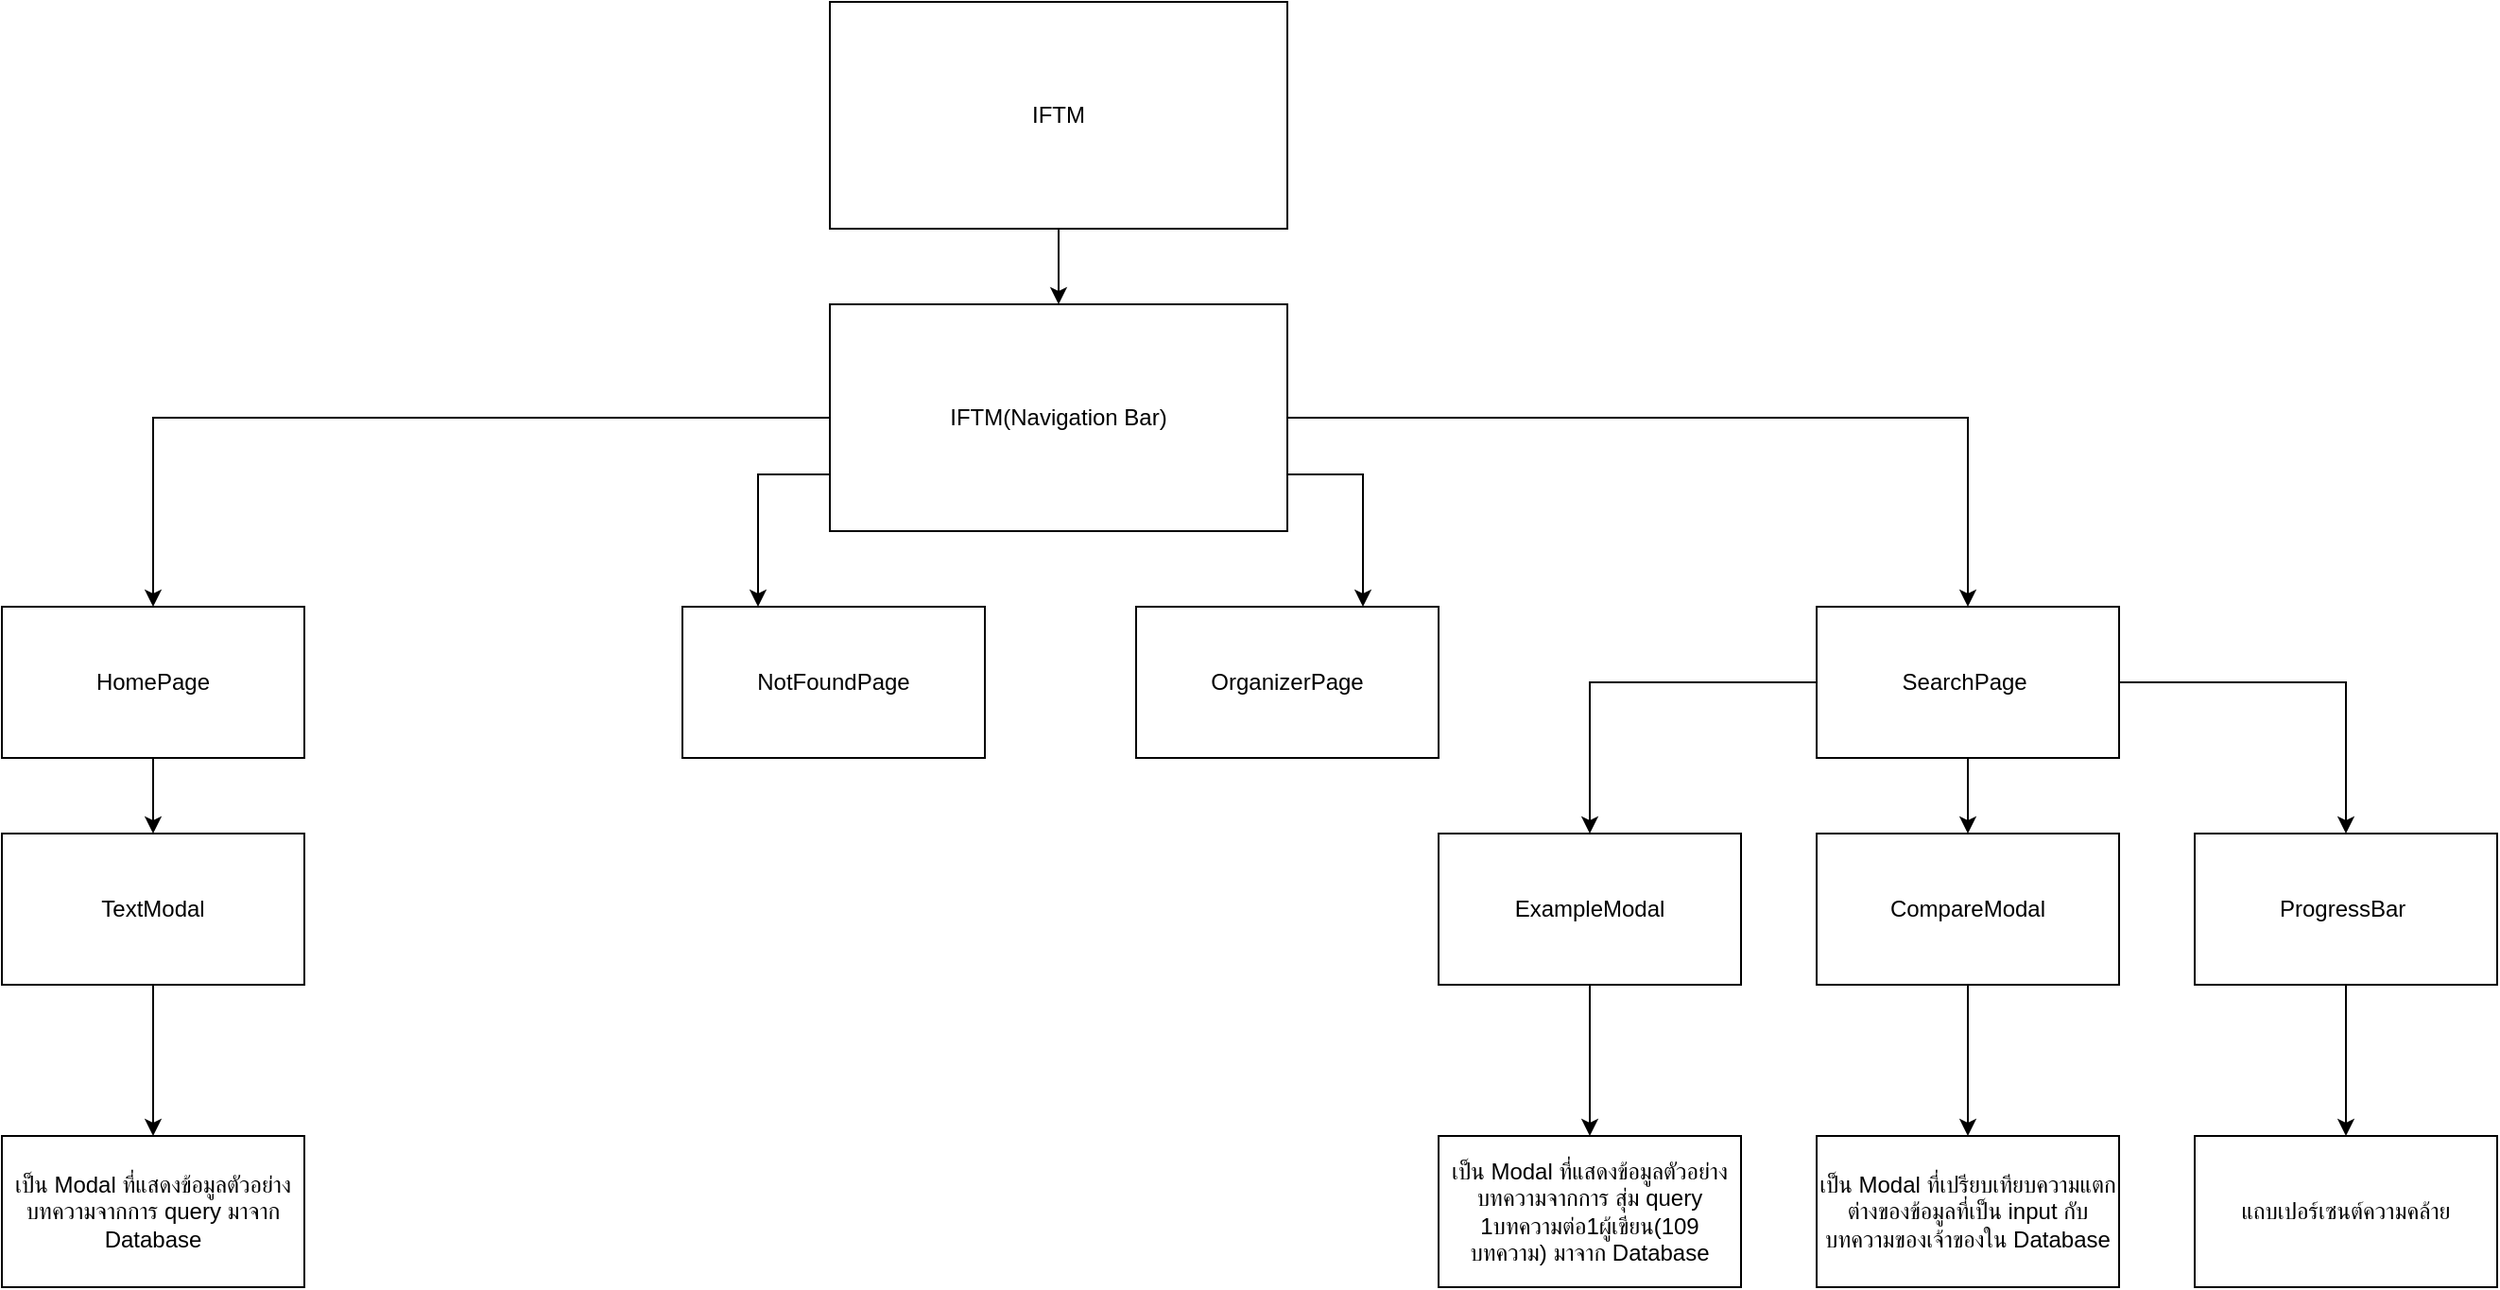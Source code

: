 <mxfile version="21.2.1" type="github">
  <diagram name="Page-1" id="oBdG1NOTMiQTZoEPVMs9">
    <mxGraphModel dx="2600" dy="2068" grid="1" gridSize="10" guides="1" tooltips="1" connect="1" arrows="1" fold="1" page="1" pageScale="1" pageWidth="850" pageHeight="1100" math="0" shadow="0">
      <root>
        <mxCell id="0" />
        <mxCell id="1" parent="0" />
        <mxCell id="fg0VpM2u-jpraNNpqIeJ-7" style="edgeStyle=orthogonalEdgeStyle;rounded=0;orthogonalLoop=1;jettySize=auto;html=1;entryX=0.5;entryY=0;entryDx=0;entryDy=0;" edge="1" parent="1" source="fg0VpM2u-jpraNNpqIeJ-1" target="fg0VpM2u-jpraNNpqIeJ-2">
          <mxGeometry relative="1" as="geometry" />
        </mxCell>
        <mxCell id="fg0VpM2u-jpraNNpqIeJ-8" style="edgeStyle=orthogonalEdgeStyle;rounded=0;orthogonalLoop=1;jettySize=auto;html=1;entryX=0.25;entryY=0;entryDx=0;entryDy=0;" edge="1" parent="1" source="fg0VpM2u-jpraNNpqIeJ-1" target="fg0VpM2u-jpraNNpqIeJ-3">
          <mxGeometry relative="1" as="geometry">
            <Array as="points">
              <mxPoint x="280" y="210" />
            </Array>
          </mxGeometry>
        </mxCell>
        <mxCell id="fg0VpM2u-jpraNNpqIeJ-9" style="edgeStyle=orthogonalEdgeStyle;rounded=0;orthogonalLoop=1;jettySize=auto;html=1;" edge="1" parent="1" source="fg0VpM2u-jpraNNpqIeJ-1" target="fg0VpM2u-jpraNNpqIeJ-5">
          <mxGeometry relative="1" as="geometry" />
        </mxCell>
        <mxCell id="fg0VpM2u-jpraNNpqIeJ-10" style="edgeStyle=orthogonalEdgeStyle;rounded=0;orthogonalLoop=1;jettySize=auto;html=1;exitX=1;exitY=0.75;exitDx=0;exitDy=0;entryX=0.75;entryY=0;entryDx=0;entryDy=0;" edge="1" parent="1" source="fg0VpM2u-jpraNNpqIeJ-1" target="fg0VpM2u-jpraNNpqIeJ-4">
          <mxGeometry relative="1" as="geometry" />
        </mxCell>
        <mxCell id="fg0VpM2u-jpraNNpqIeJ-1" value="IFTM(Navigation Bar)" style="rounded=0;whiteSpace=wrap;html=1;" vertex="1" parent="1">
          <mxGeometry x="318" y="120" width="242" height="120" as="geometry" />
        </mxCell>
        <mxCell id="fg0VpM2u-jpraNNpqIeJ-17" style="edgeStyle=orthogonalEdgeStyle;rounded=0;orthogonalLoop=1;jettySize=auto;html=1;entryX=0.5;entryY=0;entryDx=0;entryDy=0;" edge="1" parent="1" source="fg0VpM2u-jpraNNpqIeJ-2" target="fg0VpM2u-jpraNNpqIeJ-12">
          <mxGeometry relative="1" as="geometry" />
        </mxCell>
        <mxCell id="fg0VpM2u-jpraNNpqIeJ-2" value="HomePage" style="rounded=0;whiteSpace=wrap;html=1;" vertex="1" parent="1">
          <mxGeometry x="-120" y="280" width="160" height="80" as="geometry" />
        </mxCell>
        <mxCell id="fg0VpM2u-jpraNNpqIeJ-3" value="NotFoundPage" style="rounded=0;whiteSpace=wrap;html=1;" vertex="1" parent="1">
          <mxGeometry x="240" y="280" width="160" height="80" as="geometry" />
        </mxCell>
        <mxCell id="fg0VpM2u-jpraNNpqIeJ-4" value="OrganizerPage" style="rounded=0;whiteSpace=wrap;html=1;" vertex="1" parent="1">
          <mxGeometry x="480" y="280" width="160" height="80" as="geometry" />
        </mxCell>
        <mxCell id="fg0VpM2u-jpraNNpqIeJ-25" style="edgeStyle=orthogonalEdgeStyle;rounded=0;orthogonalLoop=1;jettySize=auto;html=1;entryX=0.5;entryY=0;entryDx=0;entryDy=0;" edge="1" parent="1" source="fg0VpM2u-jpraNNpqIeJ-5" target="fg0VpM2u-jpraNNpqIeJ-21">
          <mxGeometry relative="1" as="geometry" />
        </mxCell>
        <mxCell id="fg0VpM2u-jpraNNpqIeJ-26" style="edgeStyle=orthogonalEdgeStyle;rounded=0;orthogonalLoop=1;jettySize=auto;html=1;entryX=0.5;entryY=0;entryDx=0;entryDy=0;" edge="1" parent="1" source="fg0VpM2u-jpraNNpqIeJ-5" target="fg0VpM2u-jpraNNpqIeJ-23">
          <mxGeometry relative="1" as="geometry" />
        </mxCell>
        <mxCell id="fg0VpM2u-jpraNNpqIeJ-27" style="edgeStyle=orthogonalEdgeStyle;rounded=0;orthogonalLoop=1;jettySize=auto;html=1;entryX=0.5;entryY=0;entryDx=0;entryDy=0;" edge="1" parent="1" source="fg0VpM2u-jpraNNpqIeJ-5" target="fg0VpM2u-jpraNNpqIeJ-22">
          <mxGeometry relative="1" as="geometry" />
        </mxCell>
        <mxCell id="fg0VpM2u-jpraNNpqIeJ-5" value="SearchPage&amp;nbsp;" style="rounded=0;whiteSpace=wrap;html=1;" vertex="1" parent="1">
          <mxGeometry x="840" y="280" width="160" height="80" as="geometry" />
        </mxCell>
        <mxCell id="fg0VpM2u-jpraNNpqIeJ-20" style="edgeStyle=orthogonalEdgeStyle;rounded=0;orthogonalLoop=1;jettySize=auto;html=1;entryX=0.5;entryY=0;entryDx=0;entryDy=0;endArrow=classic;endFill=1;" edge="1" parent="1" source="fg0VpM2u-jpraNNpqIeJ-12" target="fg0VpM2u-jpraNNpqIeJ-19">
          <mxGeometry relative="1" as="geometry" />
        </mxCell>
        <mxCell id="fg0VpM2u-jpraNNpqIeJ-12" value="TextModal" style="rounded=0;whiteSpace=wrap;html=1;" vertex="1" parent="1">
          <mxGeometry x="-120" y="400" width="160" height="80" as="geometry" />
        </mxCell>
        <mxCell id="fg0VpM2u-jpraNNpqIeJ-16" style="edgeStyle=orthogonalEdgeStyle;rounded=0;orthogonalLoop=1;jettySize=auto;html=1;" edge="1" parent="1" source="fg0VpM2u-jpraNNpqIeJ-15" target="fg0VpM2u-jpraNNpqIeJ-1">
          <mxGeometry relative="1" as="geometry" />
        </mxCell>
        <mxCell id="fg0VpM2u-jpraNNpqIeJ-15" value="IFTM" style="rounded=0;whiteSpace=wrap;html=1;" vertex="1" parent="1">
          <mxGeometry x="318" y="-40" width="242" height="120" as="geometry" />
        </mxCell>
        <mxCell id="fg0VpM2u-jpraNNpqIeJ-19" value="เป็น Modal ที่แสดงข้อมูลตัวอย่างบทความจากการ query มาจาก Database" style="rounded=0;whiteSpace=wrap;html=1;" vertex="1" parent="1">
          <mxGeometry x="-120" y="560" width="160" height="80" as="geometry" />
        </mxCell>
        <mxCell id="fg0VpM2u-jpraNNpqIeJ-31" style="edgeStyle=orthogonalEdgeStyle;rounded=0;orthogonalLoop=1;jettySize=auto;html=1;" edge="1" parent="1" source="fg0VpM2u-jpraNNpqIeJ-21" target="fg0VpM2u-jpraNNpqIeJ-28">
          <mxGeometry relative="1" as="geometry" />
        </mxCell>
        <mxCell id="fg0VpM2u-jpraNNpqIeJ-21" value="ExampleModal" style="rounded=0;whiteSpace=wrap;html=1;" vertex="1" parent="1">
          <mxGeometry x="640" y="400" width="160" height="80" as="geometry" />
        </mxCell>
        <mxCell id="fg0VpM2u-jpraNNpqIeJ-32" style="edgeStyle=orthogonalEdgeStyle;rounded=0;orthogonalLoop=1;jettySize=auto;html=1;entryX=0.5;entryY=0;entryDx=0;entryDy=0;" edge="1" parent="1" source="fg0VpM2u-jpraNNpqIeJ-22" target="fg0VpM2u-jpraNNpqIeJ-29">
          <mxGeometry relative="1" as="geometry" />
        </mxCell>
        <mxCell id="fg0VpM2u-jpraNNpqIeJ-22" value="CompareModal" style="rounded=0;whiteSpace=wrap;html=1;" vertex="1" parent="1">
          <mxGeometry x="840" y="400" width="160" height="80" as="geometry" />
        </mxCell>
        <mxCell id="fg0VpM2u-jpraNNpqIeJ-33" style="edgeStyle=orthogonalEdgeStyle;rounded=0;orthogonalLoop=1;jettySize=auto;html=1;" edge="1" parent="1" source="fg0VpM2u-jpraNNpqIeJ-23" target="fg0VpM2u-jpraNNpqIeJ-30">
          <mxGeometry relative="1" as="geometry" />
        </mxCell>
        <mxCell id="fg0VpM2u-jpraNNpqIeJ-23" value="ProgressBar&amp;nbsp;" style="rounded=0;whiteSpace=wrap;html=1;" vertex="1" parent="1">
          <mxGeometry x="1040" y="400" width="160" height="80" as="geometry" />
        </mxCell>
        <mxCell id="fg0VpM2u-jpraNNpqIeJ-28" value="เป็น Modal ที่แสดงข้อมูลตัวอย่างบทความจากการ สุ่ม query 1บทความต่อ1ผู้เขียน(109 บทความ) มาจาก Database" style="rounded=0;whiteSpace=wrap;html=1;" vertex="1" parent="1">
          <mxGeometry x="640" y="560" width="160" height="80" as="geometry" />
        </mxCell>
        <mxCell id="fg0VpM2u-jpraNNpqIeJ-29" value="เป็น Modal ที่เปรียบเทียบความแตกต่างของข้อมูลที่เป็น input กับบทความของเจ้าของใน Database" style="rounded=0;whiteSpace=wrap;html=1;" vertex="1" parent="1">
          <mxGeometry x="840" y="560" width="160" height="80" as="geometry" />
        </mxCell>
        <mxCell id="fg0VpM2u-jpraNNpqIeJ-30" value="แถบเปอร์เซนต์ความคล้าย" style="rounded=0;whiteSpace=wrap;html=1;" vertex="1" parent="1">
          <mxGeometry x="1040" y="560" width="160" height="80" as="geometry" />
        </mxCell>
      </root>
    </mxGraphModel>
  </diagram>
</mxfile>

